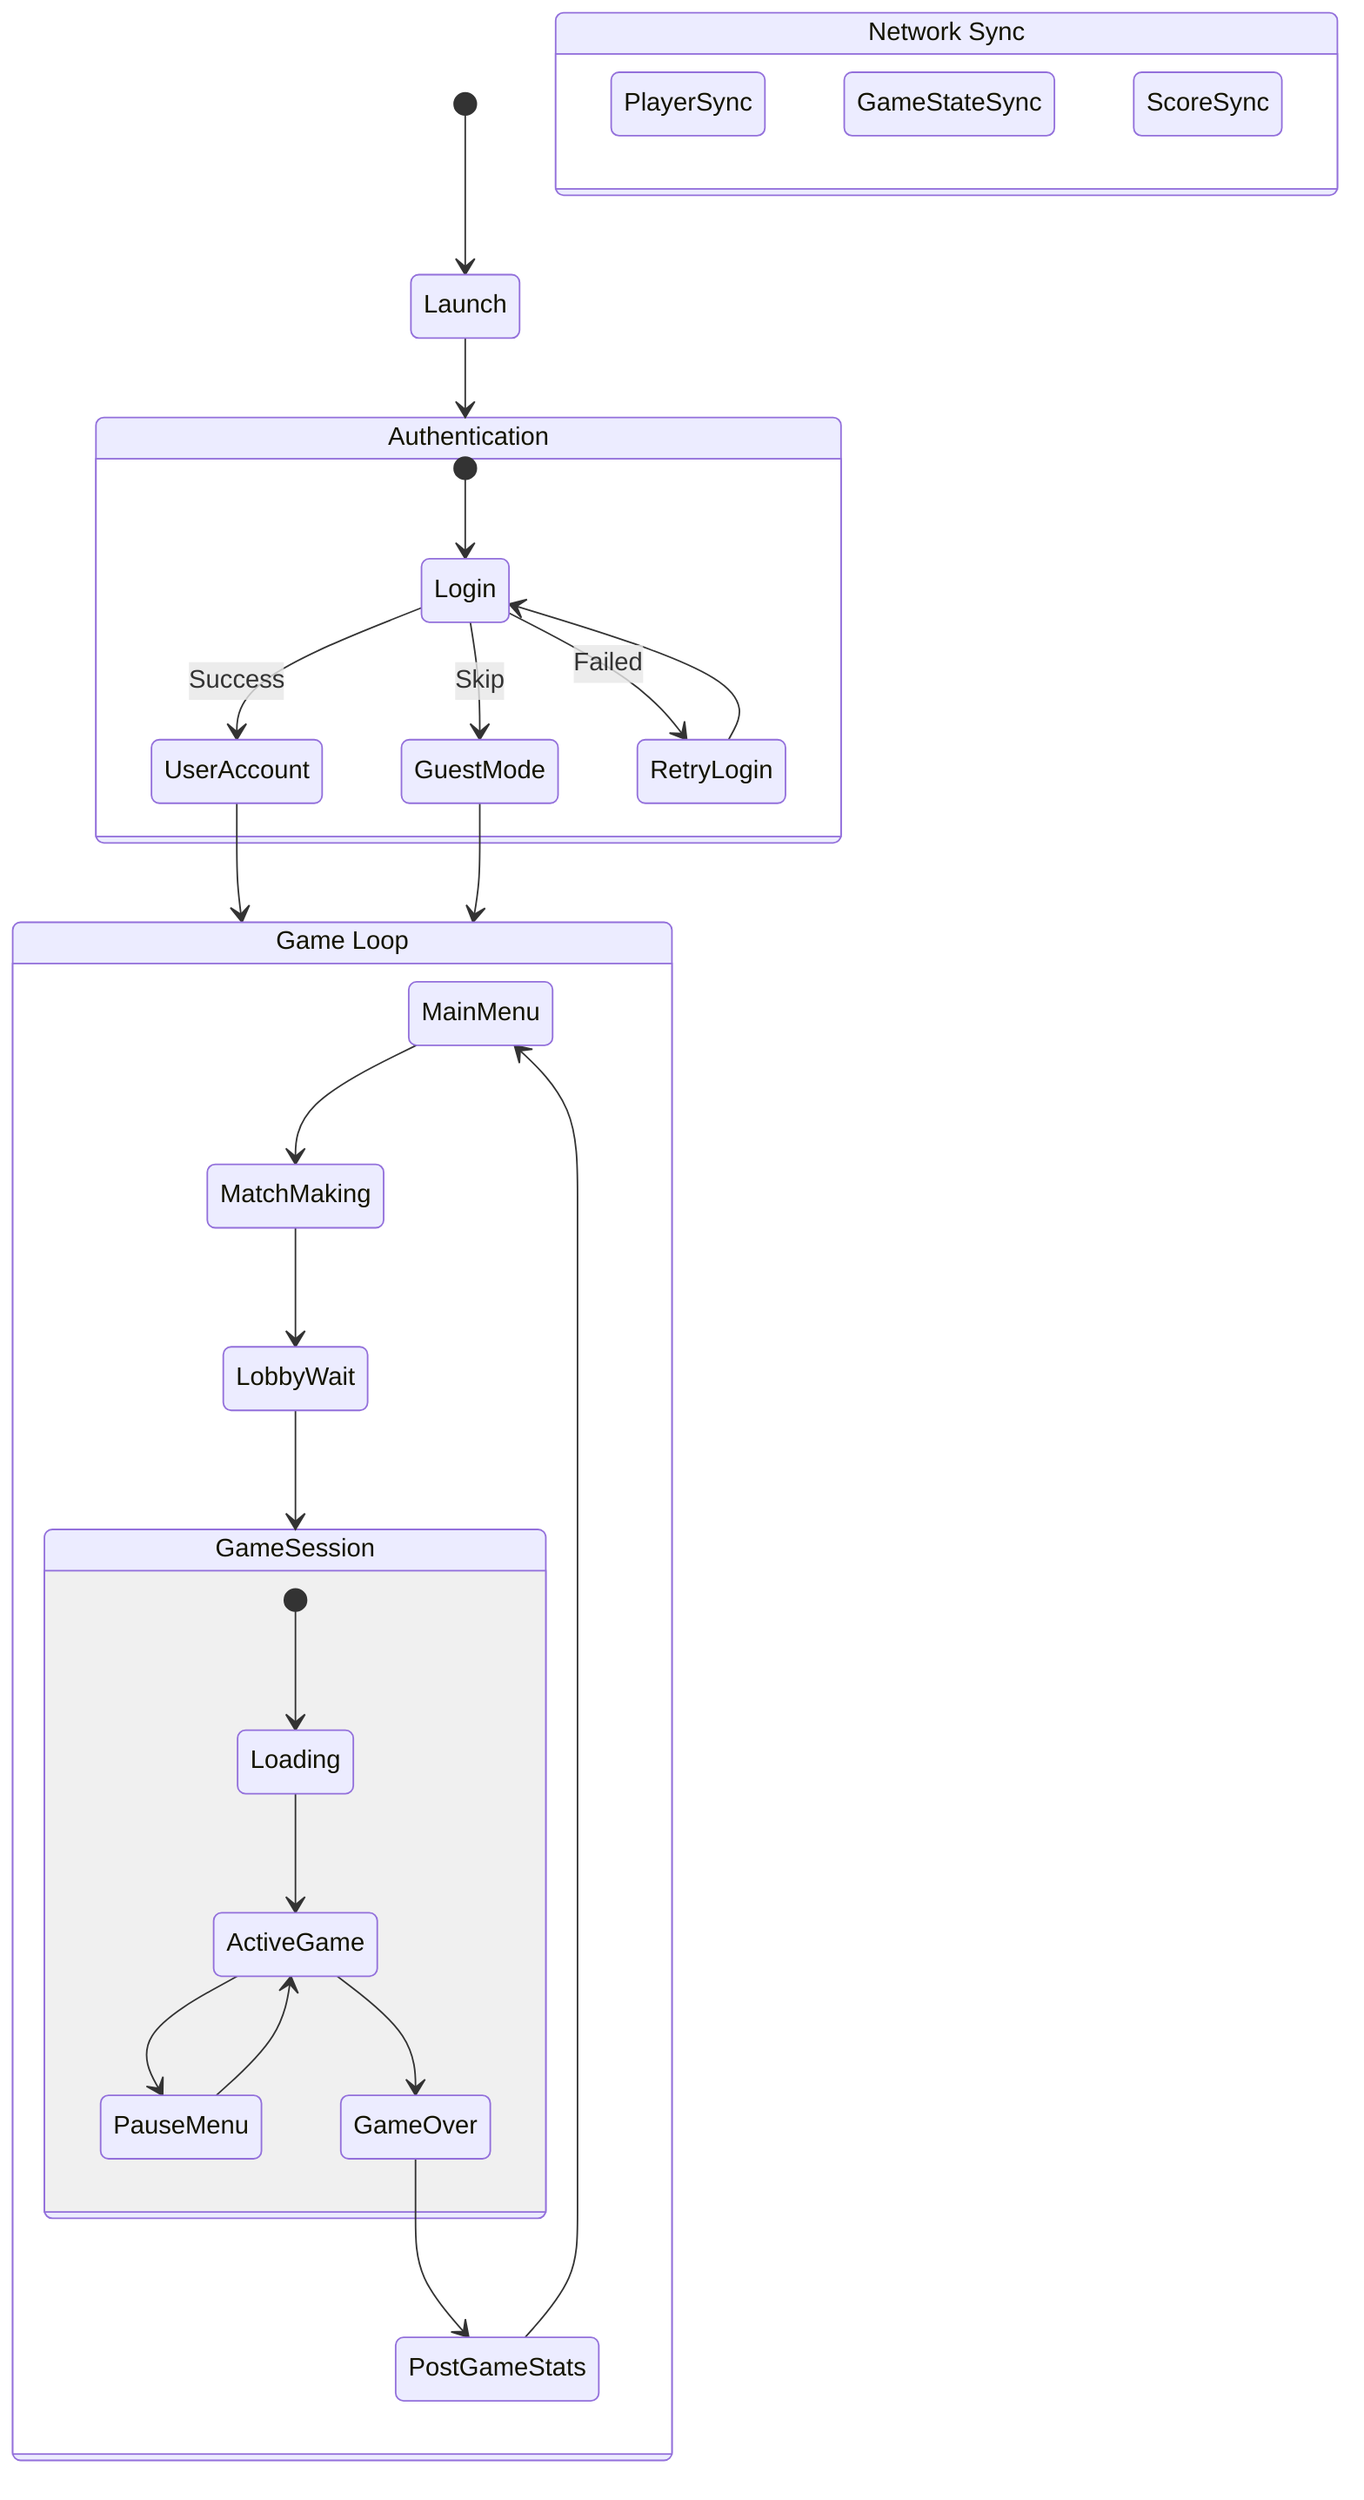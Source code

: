 stateDiagram-v2
    [*] --> Launch
    Launch --> Authentication
    
    state Authentication {
        [*] --> Login
        Login --> GuestMode: Skip
        Login --> UserAccount: Success
        Login --> RetryLogin: Failed
        RetryLogin --> Login
    }
    
    state "Game Loop" as GameLoop {
        MainMenu --> MatchMaking
        MatchMaking --> LobbyWait
        LobbyWait --> GameSession
        
        state GameSession {
            [*] --> Loading
            Loading --> ActiveGame
            ActiveGame --> PauseMenu
            PauseMenu --> ActiveGame
            ActiveGame --> GameOver
            GameOver --> PostGameStats
        }
        
        PostGameStats --> MainMenu
    }
    
    state "Network Sync" as NetworkSync {
        PlayerSync
        GameStateSync
        ScoreSync
    }
    
    UserAccount --> GameLoop
    GuestMode --> GameLoop